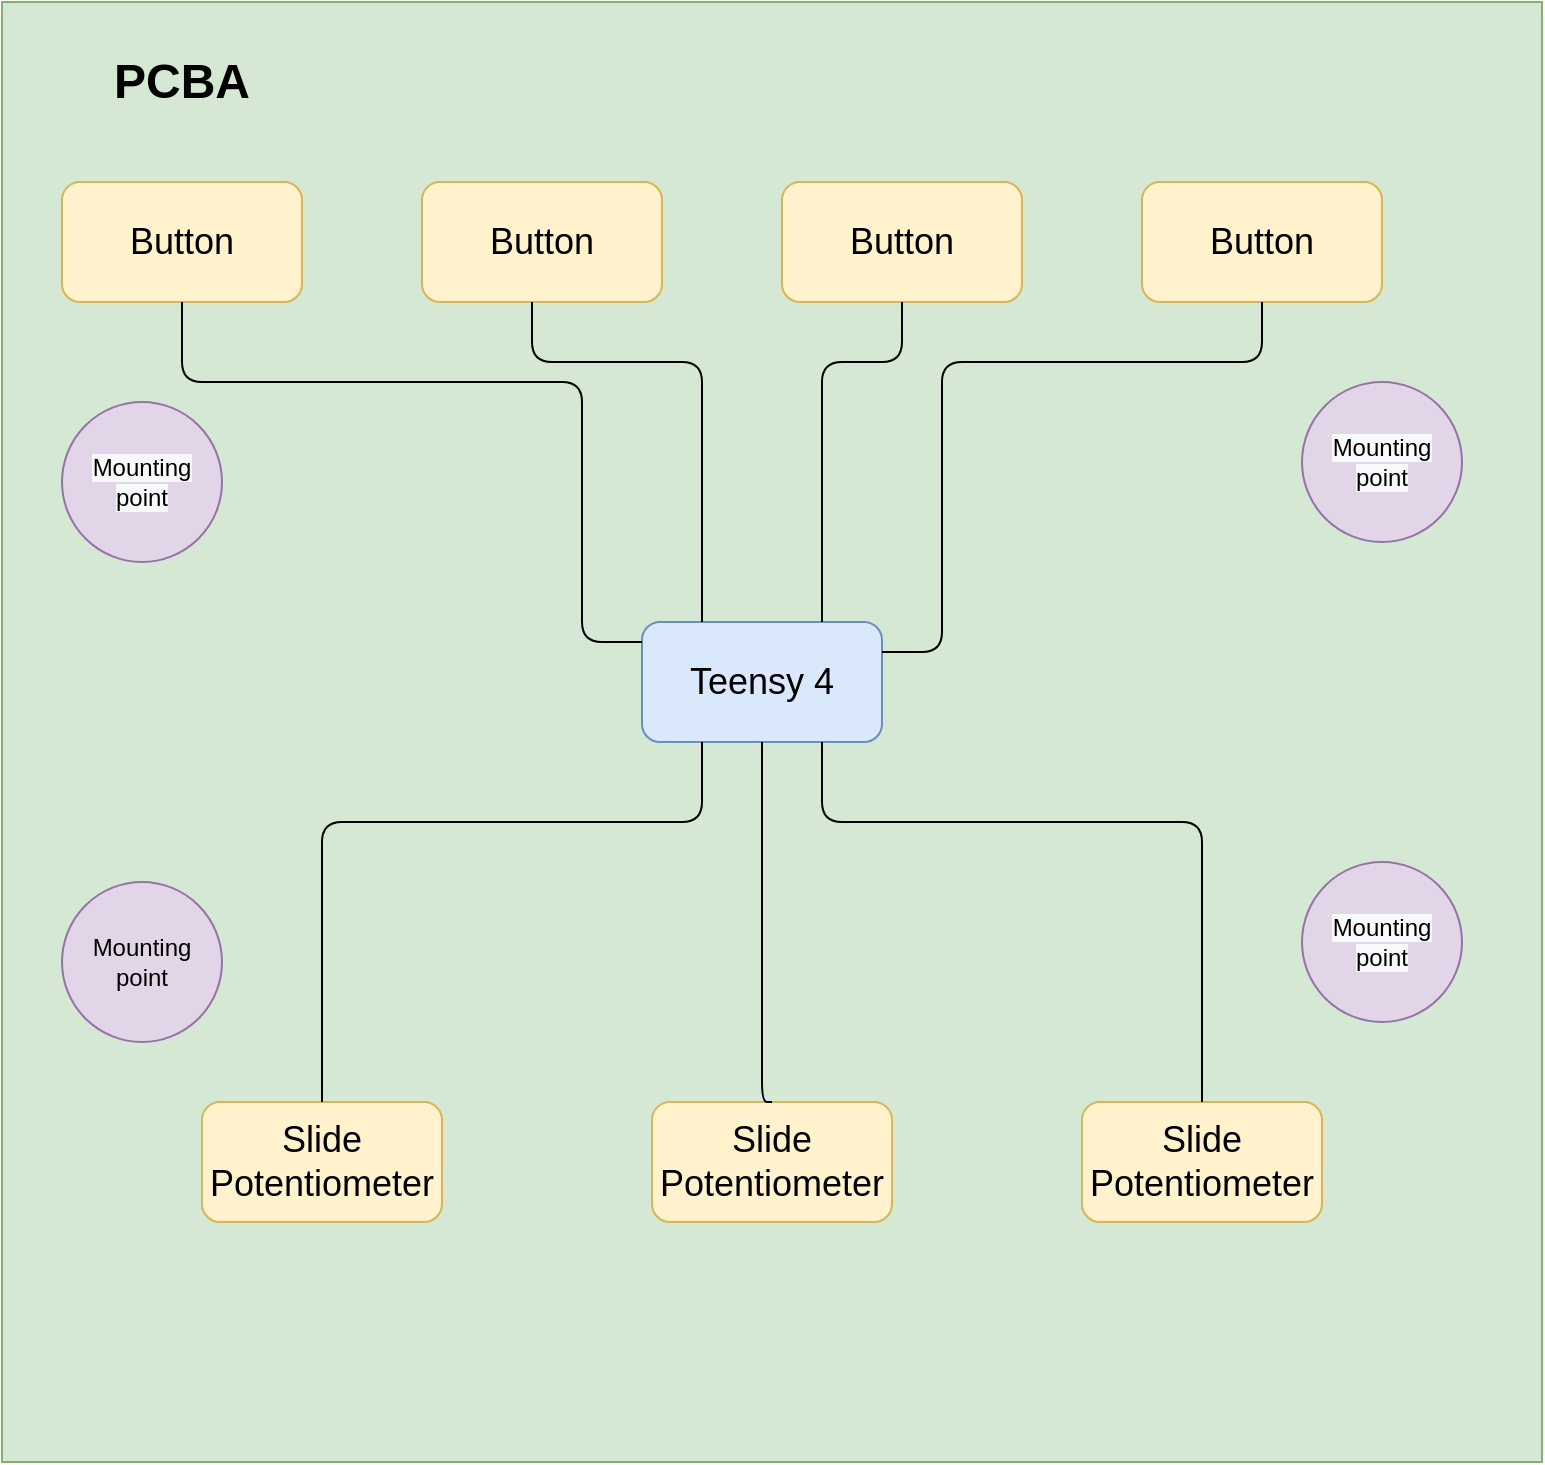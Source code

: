 <mxfile version="14.4.3" type="device"><diagram id="9-0H5fH714rZ2-ng2tZq" name="Page-1"><mxGraphModel dx="1326" dy="778" grid="1" gridSize="10" guides="1" tooltips="1" connect="1" arrows="1" fold="1" page="1" pageScale="1" pageWidth="850" pageHeight="1100" math="0" shadow="0"><root><mxCell id="0"/><mxCell id="1" parent="0"/><mxCell id="SBbTkmaSs32GhmOYStn8-1" value="" style="rounded=0;whiteSpace=wrap;html=1;fillColor=#d5e8d4;strokeColor=#82b366;" vertex="1" parent="1"><mxGeometry x="60" y="30" width="770" height="730" as="geometry"/></mxCell><mxCell id="SBbTkmaSs32GhmOYStn8-2" value="&lt;font style=&quot;font-size: 24px&quot;&gt;&lt;b&gt;PCBA&lt;/b&gt;&lt;/font&gt;" style="text;html=1;strokeColor=none;fillColor=none;align=center;verticalAlign=middle;whiteSpace=wrap;rounded=0;" vertex="1" parent="1"><mxGeometry x="80" y="50" width="140" height="40" as="geometry"/></mxCell><mxCell id="SBbTkmaSs32GhmOYStn8-3" value="&lt;font style=&quot;font-size: 18px&quot;&gt;Slide Potentiometer&lt;/font&gt;" style="rounded=1;whiteSpace=wrap;html=1;fillColor=#fff2cc;strokeColor=#d6b656;" vertex="1" parent="1"><mxGeometry x="160" y="580" width="120" height="60" as="geometry"/></mxCell><mxCell id="SBbTkmaSs32GhmOYStn8-4" value="&lt;font style=&quot;font-size: 18px&quot;&gt;Slide Potentiometer&lt;/font&gt;" style="rounded=1;whiteSpace=wrap;html=1;fillColor=#fff2cc;strokeColor=#d6b656;" vertex="1" parent="1"><mxGeometry x="385" y="580" width="120" height="60" as="geometry"/></mxCell><mxCell id="SBbTkmaSs32GhmOYStn8-5" value="&lt;font style=&quot;font-size: 18px&quot;&gt;Slide Potentiometer&lt;/font&gt;" style="rounded=1;whiteSpace=wrap;html=1;fillColor=#fff2cc;strokeColor=#d6b656;" vertex="1" parent="1"><mxGeometry x="600" y="580" width="120" height="60" as="geometry"/></mxCell><mxCell id="SBbTkmaSs32GhmOYStn8-6" value="&lt;font style=&quot;font-size: 18px&quot;&gt;Button&lt;/font&gt;" style="rounded=1;whiteSpace=wrap;html=1;fillColor=#fff2cc;strokeColor=#d6b656;" vertex="1" parent="1"><mxGeometry x="90" y="120" width="120" height="60" as="geometry"/></mxCell><mxCell id="SBbTkmaSs32GhmOYStn8-7" value="&lt;font style=&quot;font-size: 18px&quot;&gt;Button&lt;/font&gt;" style="rounded=1;whiteSpace=wrap;html=1;fillColor=#fff2cc;strokeColor=#d6b656;" vertex="1" parent="1"><mxGeometry x="270" y="120" width="120" height="60" as="geometry"/></mxCell><mxCell id="SBbTkmaSs32GhmOYStn8-8" value="&lt;font style=&quot;font-size: 18px&quot;&gt;Button&lt;/font&gt;" style="rounded=1;whiteSpace=wrap;html=1;fillColor=#fff2cc;strokeColor=#d6b656;" vertex="1" parent="1"><mxGeometry x="450" y="120" width="120" height="60" as="geometry"/></mxCell><mxCell id="SBbTkmaSs32GhmOYStn8-9" value="&lt;font style=&quot;font-size: 18px&quot;&gt;Button&lt;/font&gt;" style="rounded=1;whiteSpace=wrap;html=1;fillColor=#fff2cc;strokeColor=#d6b656;" vertex="1" parent="1"><mxGeometry x="630" y="120" width="120" height="60" as="geometry"/></mxCell><mxCell id="SBbTkmaSs32GhmOYStn8-10" value="&lt;font style=&quot;font-size: 18px&quot;&gt;Teensy 4&lt;/font&gt;" style="rounded=1;whiteSpace=wrap;html=1;fillColor=#dae8fc;strokeColor=#6c8ebf;" vertex="1" parent="1"><mxGeometry x="380" y="340" width="120" height="60" as="geometry"/></mxCell><mxCell id="SBbTkmaSs32GhmOYStn8-11" value="&#10;&#10;&lt;span style=&quot;color: rgb(0, 0, 0); font-family: helvetica; font-size: 12px; font-style: normal; font-weight: 400; letter-spacing: normal; text-align: center; text-indent: 0px; text-transform: none; word-spacing: 0px; background-color: rgb(248, 249, 250); display: inline; float: none;&quot;&gt;Mounting point&lt;/span&gt;&#10;&#10;" style="ellipse;whiteSpace=wrap;html=1;aspect=fixed;fillColor=#e1d5e7;strokeColor=#9673a6;" vertex="1" parent="1"><mxGeometry x="90" y="230" width="80" height="80" as="geometry"/></mxCell><mxCell id="SBbTkmaSs32GhmOYStn8-12" value="&#10;&#10;&lt;span style=&quot;color: rgb(0, 0, 0); font-family: helvetica; font-size: 12px; font-style: normal; font-weight: 400; letter-spacing: normal; text-align: center; text-indent: 0px; text-transform: none; word-spacing: 0px; background-color: rgb(248, 249, 250); display: inline; float: none;&quot;&gt;Mounting point&lt;/span&gt;&#10;&#10;" style="ellipse;whiteSpace=wrap;html=1;aspect=fixed;fillColor=#e1d5e7;strokeColor=#9673a6;" vertex="1" parent="1"><mxGeometry x="710" y="220" width="80" height="80" as="geometry"/></mxCell><mxCell id="SBbTkmaSs32GhmOYStn8-13" value="&#10;&#10;&lt;span style=&quot;color: rgb(0, 0, 0); font-family: helvetica; font-size: 12px; font-style: normal; font-weight: 400; letter-spacing: normal; text-align: center; text-indent: 0px; text-transform: none; word-spacing: 0px; background-color: rgb(248, 249, 250); display: inline; float: none;&quot;&gt;Mounting point&lt;/span&gt;&#10;&#10;" style="ellipse;whiteSpace=wrap;html=1;aspect=fixed;fillColor=#e1d5e7;strokeColor=#9673a6;" vertex="1" parent="1"><mxGeometry x="710" y="460" width="80" height="80" as="geometry"/></mxCell><mxCell id="SBbTkmaSs32GhmOYStn8-14" value="Mounting point" style="ellipse;whiteSpace=wrap;html=1;aspect=fixed;fillColor=#e1d5e7;strokeColor=#9673a6;" vertex="1" parent="1"><mxGeometry x="90" y="470" width="80" height="80" as="geometry"/></mxCell><mxCell id="SBbTkmaSs32GhmOYStn8-16" value="" style="endArrow=none;html=1;exitX=0.5;exitY=1;exitDx=0;exitDy=0;edgeStyle=orthogonalEdgeStyle;" edge="1" parent="1" source="SBbTkmaSs32GhmOYStn8-6"><mxGeometry width="50" height="50" relative="1" as="geometry"><mxPoint x="330" y="400" as="sourcePoint"/><mxPoint x="380" y="350" as="targetPoint"/><Array as="points"><mxPoint x="150" y="220"/><mxPoint x="350" y="220"/><mxPoint x="350" y="350"/></Array></mxGeometry></mxCell><mxCell id="SBbTkmaSs32GhmOYStn8-17" value="" style="endArrow=none;html=1;exitX=0.5;exitY=1;exitDx=0;exitDy=0;edgeStyle=orthogonalEdgeStyle;entryX=0.25;entryY=0;entryDx=0;entryDy=0;" edge="1" parent="1" target="SBbTkmaSs32GhmOYStn8-10"><mxGeometry width="50" height="50" relative="1" as="geometry"><mxPoint x="325" y="180" as="sourcePoint"/><mxPoint x="555" y="350" as="targetPoint"/><Array as="points"><mxPoint x="325" y="210"/><mxPoint x="410" y="210"/></Array></mxGeometry></mxCell><mxCell id="SBbTkmaSs32GhmOYStn8-18" value="" style="endArrow=none;html=1;exitX=0.5;exitY=1;exitDx=0;exitDy=0;edgeStyle=orthogonalEdgeStyle;entryX=0.25;entryY=0;entryDx=0;entryDy=0;" edge="1" parent="1" source="SBbTkmaSs32GhmOYStn8-8"><mxGeometry width="50" height="50" relative="1" as="geometry"><mxPoint x="385" y="180" as="sourcePoint"/><mxPoint x="470" y="340" as="targetPoint"/><Array as="points"><mxPoint x="510" y="210"/><mxPoint x="470" y="210"/></Array></mxGeometry></mxCell><mxCell id="SBbTkmaSs32GhmOYStn8-19" value="" style="endArrow=none;html=1;exitX=0.5;exitY=1;exitDx=0;exitDy=0;edgeStyle=orthogonalEdgeStyle;entryX=1;entryY=0.25;entryDx=0;entryDy=0;" edge="1" parent="1" target="SBbTkmaSs32GhmOYStn8-10"><mxGeometry width="50" height="50" relative="1" as="geometry"><mxPoint x="690" y="180" as="sourcePoint"/><mxPoint x="650" y="340" as="targetPoint"/><Array as="points"><mxPoint x="690" y="210"/><mxPoint x="530" y="210"/><mxPoint x="530" y="355"/></Array></mxGeometry></mxCell><mxCell id="SBbTkmaSs32GhmOYStn8-20" value="" style="endArrow=none;html=1;exitX=0.5;exitY=1;exitDx=0;exitDy=0;edgeStyle=orthogonalEdgeStyle;entryX=0.5;entryY=0;entryDx=0;entryDy=0;" edge="1" parent="1" target="SBbTkmaSs32GhmOYStn8-5"><mxGeometry width="50" height="50" relative="1" as="geometry"><mxPoint x="470" y="400" as="sourcePoint"/><mxPoint x="700" y="570" as="targetPoint"/><Array as="points"><mxPoint x="470" y="440"/><mxPoint x="660" y="440"/></Array></mxGeometry></mxCell><mxCell id="SBbTkmaSs32GhmOYStn8-21" value="" style="endArrow=none;html=1;exitX=0.5;exitY=1;exitDx=0;exitDy=0;edgeStyle=orthogonalEdgeStyle;entryX=0.5;entryY=0;entryDx=0;entryDy=0;" edge="1" parent="1" target="SBbTkmaSs32GhmOYStn8-4"><mxGeometry width="50" height="50" relative="1" as="geometry"><mxPoint x="440" y="400" as="sourcePoint"/><mxPoint x="630" y="580" as="targetPoint"/><Array as="points"><mxPoint x="440" y="580"/></Array></mxGeometry></mxCell><mxCell id="SBbTkmaSs32GhmOYStn8-22" value="" style="endArrow=none;html=1;exitX=0.5;exitY=1;exitDx=0;exitDy=0;edgeStyle=orthogonalEdgeStyle;entryX=0.5;entryY=0;entryDx=0;entryDy=0;" edge="1" parent="1" target="SBbTkmaSs32GhmOYStn8-3"><mxGeometry width="50" height="50" relative="1" as="geometry"><mxPoint x="410" y="400" as="sourcePoint"/><mxPoint x="600" y="580" as="targetPoint"/><Array as="points"><mxPoint x="410" y="440"/><mxPoint x="220" y="440"/></Array></mxGeometry></mxCell></root></mxGraphModel></diagram></mxfile>